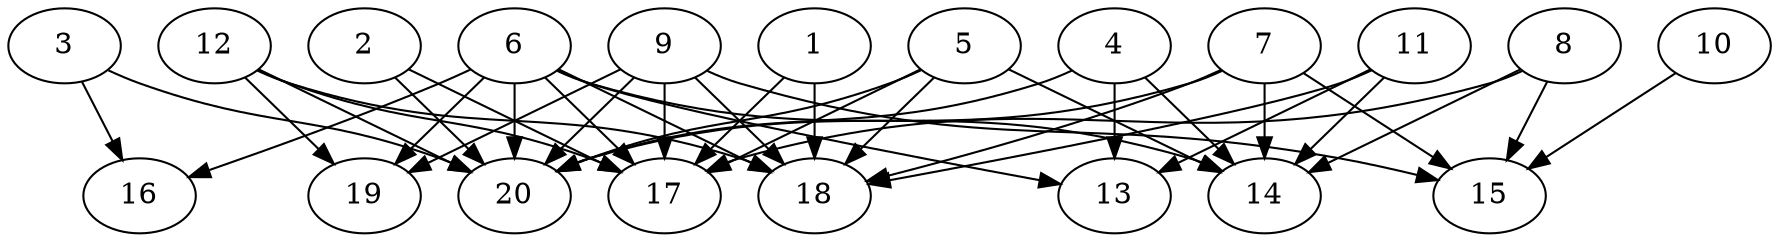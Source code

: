 // DAG automatically generated by daggen at Wed Jul 24 21:20:53 2019
// ./daggen --dot -n 20 --ccr 0.5 --fat 0.8 --regular 0.5 --density 0.7 --mindata 5242880 --maxdata 52428800 
digraph G {
  1 [size="55445504", alpha="0.17", expect_size="27722752"] 
  1 -> 17 [size ="27722752"]
  1 -> 18 [size ="27722752"]
  2 [size="76908544", alpha="0.02", expect_size="38454272"] 
  2 -> 17 [size ="38454272"]
  2 -> 20 [size ="38454272"]
  3 [size="50978816", alpha="0.11", expect_size="25489408"] 
  3 -> 16 [size ="25489408"]
  3 -> 20 [size ="25489408"]
  4 [size="18802688", alpha="0.20", expect_size="9401344"] 
  4 -> 13 [size ="9401344"]
  4 -> 14 [size ="9401344"]
  4 -> 20 [size ="9401344"]
  5 [size="55187456", alpha="0.02", expect_size="27593728"] 
  5 -> 14 [size ="27593728"]
  5 -> 17 [size ="27593728"]
  5 -> 18 [size ="27593728"]
  5 -> 20 [size ="27593728"]
  6 [size="31080448", alpha="0.10", expect_size="15540224"] 
  6 -> 13 [size ="15540224"]
  6 -> 14 [size ="15540224"]
  6 -> 16 [size ="15540224"]
  6 -> 17 [size ="15540224"]
  6 -> 18 [size ="15540224"]
  6 -> 19 [size ="15540224"]
  6 -> 20 [size ="15540224"]
  7 [size="53280768", alpha="0.09", expect_size="26640384"] 
  7 -> 14 [size ="26640384"]
  7 -> 15 [size ="26640384"]
  7 -> 18 [size ="26640384"]
  7 -> 20 [size ="26640384"]
  8 [size="27893760", alpha="0.06", expect_size="13946880"] 
  8 -> 14 [size ="13946880"]
  8 -> 15 [size ="13946880"]
  8 -> 17 [size ="13946880"]
  9 [size="81084416", alpha="0.15", expect_size="40542208"] 
  9 -> 15 [size ="40542208"]
  9 -> 17 [size ="40542208"]
  9 -> 18 [size ="40542208"]
  9 -> 19 [size ="40542208"]
  9 -> 20 [size ="40542208"]
  10 [size="40323072", alpha="0.09", expect_size="20161536"] 
  10 -> 15 [size ="20161536"]
  11 [size="20924416", alpha="0.07", expect_size="10462208"] 
  11 -> 13 [size ="10462208"]
  11 -> 14 [size ="10462208"]
  11 -> 18 [size ="10462208"]
  12 [size="99969024", alpha="0.00", expect_size="49984512"] 
  12 -> 17 [size ="49984512"]
  12 -> 18 [size ="49984512"]
  12 -> 19 [size ="49984512"]
  12 -> 20 [size ="49984512"]
  13 [size="12822528", alpha="0.04", expect_size="6411264"] 
  14 [size="65167360", alpha="0.20", expect_size="32583680"] 
  15 [size="64755712", alpha="0.05", expect_size="32377856"] 
  16 [size="72775680", alpha="0.17", expect_size="36387840"] 
  17 [size="25327616", alpha="0.16", expect_size="12663808"] 
  18 [size="67454976", alpha="0.05", expect_size="33727488"] 
  19 [size="94431232", alpha="0.17", expect_size="47215616"] 
  20 [size="71393280", alpha="0.20", expect_size="35696640"] 
}

